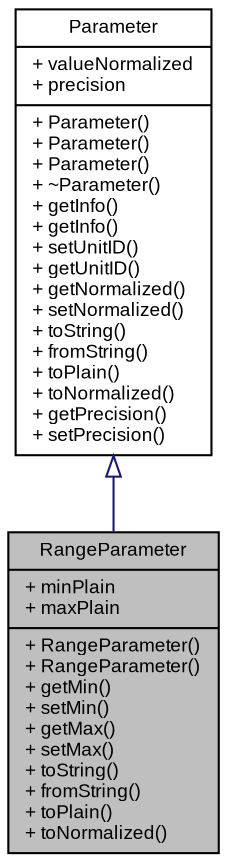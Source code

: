 digraph G
{
  bgcolor="transparent";
  edge [fontname="Arial",fontsize="9",labelfontname="Arial",labelfontsize="9"];
  node [fontname="Arial",fontsize="9",shape=record];
  Node1 [label="{RangeParameter\n|+ minPlain\l+ maxPlain\l|+ RangeParameter()\l+ RangeParameter()\l+ getMin()\l+ setMin()\l+ getMax()\l+ setMax()\l+ toString()\l+ fromString()\l+ toPlain()\l+ toNormalized()\l}",height=0.2,width=0.4,color="black", fillcolor="grey75", style="filled" fontcolor="black"];
  Node2 -> Node1 [dir=back,color="midnightblue",fontsize="9",style="solid",arrowtail="empty",fontname="Arial"];
  Node2 [label="{Parameter\n|+ valueNormalized\l+ precision\l|+ Parameter()\l+ Parameter()\l+ Parameter()\l+ ~Parameter()\l+ getInfo()\l+ getInfo()\l+ setUnitID()\l+ getUnitID()\l+ getNormalized()\l+ setNormalized()\l+ toString()\l+ fromString()\l+ toPlain()\l+ toNormalized()\l+ getPrecision()\l+ setPrecision()\l}",height=0.2,width=0.4,color="black",URL="$classSteinberg_1_1Vst_1_1Parameter.html",tooltip="Description of a Parameter."];
}
